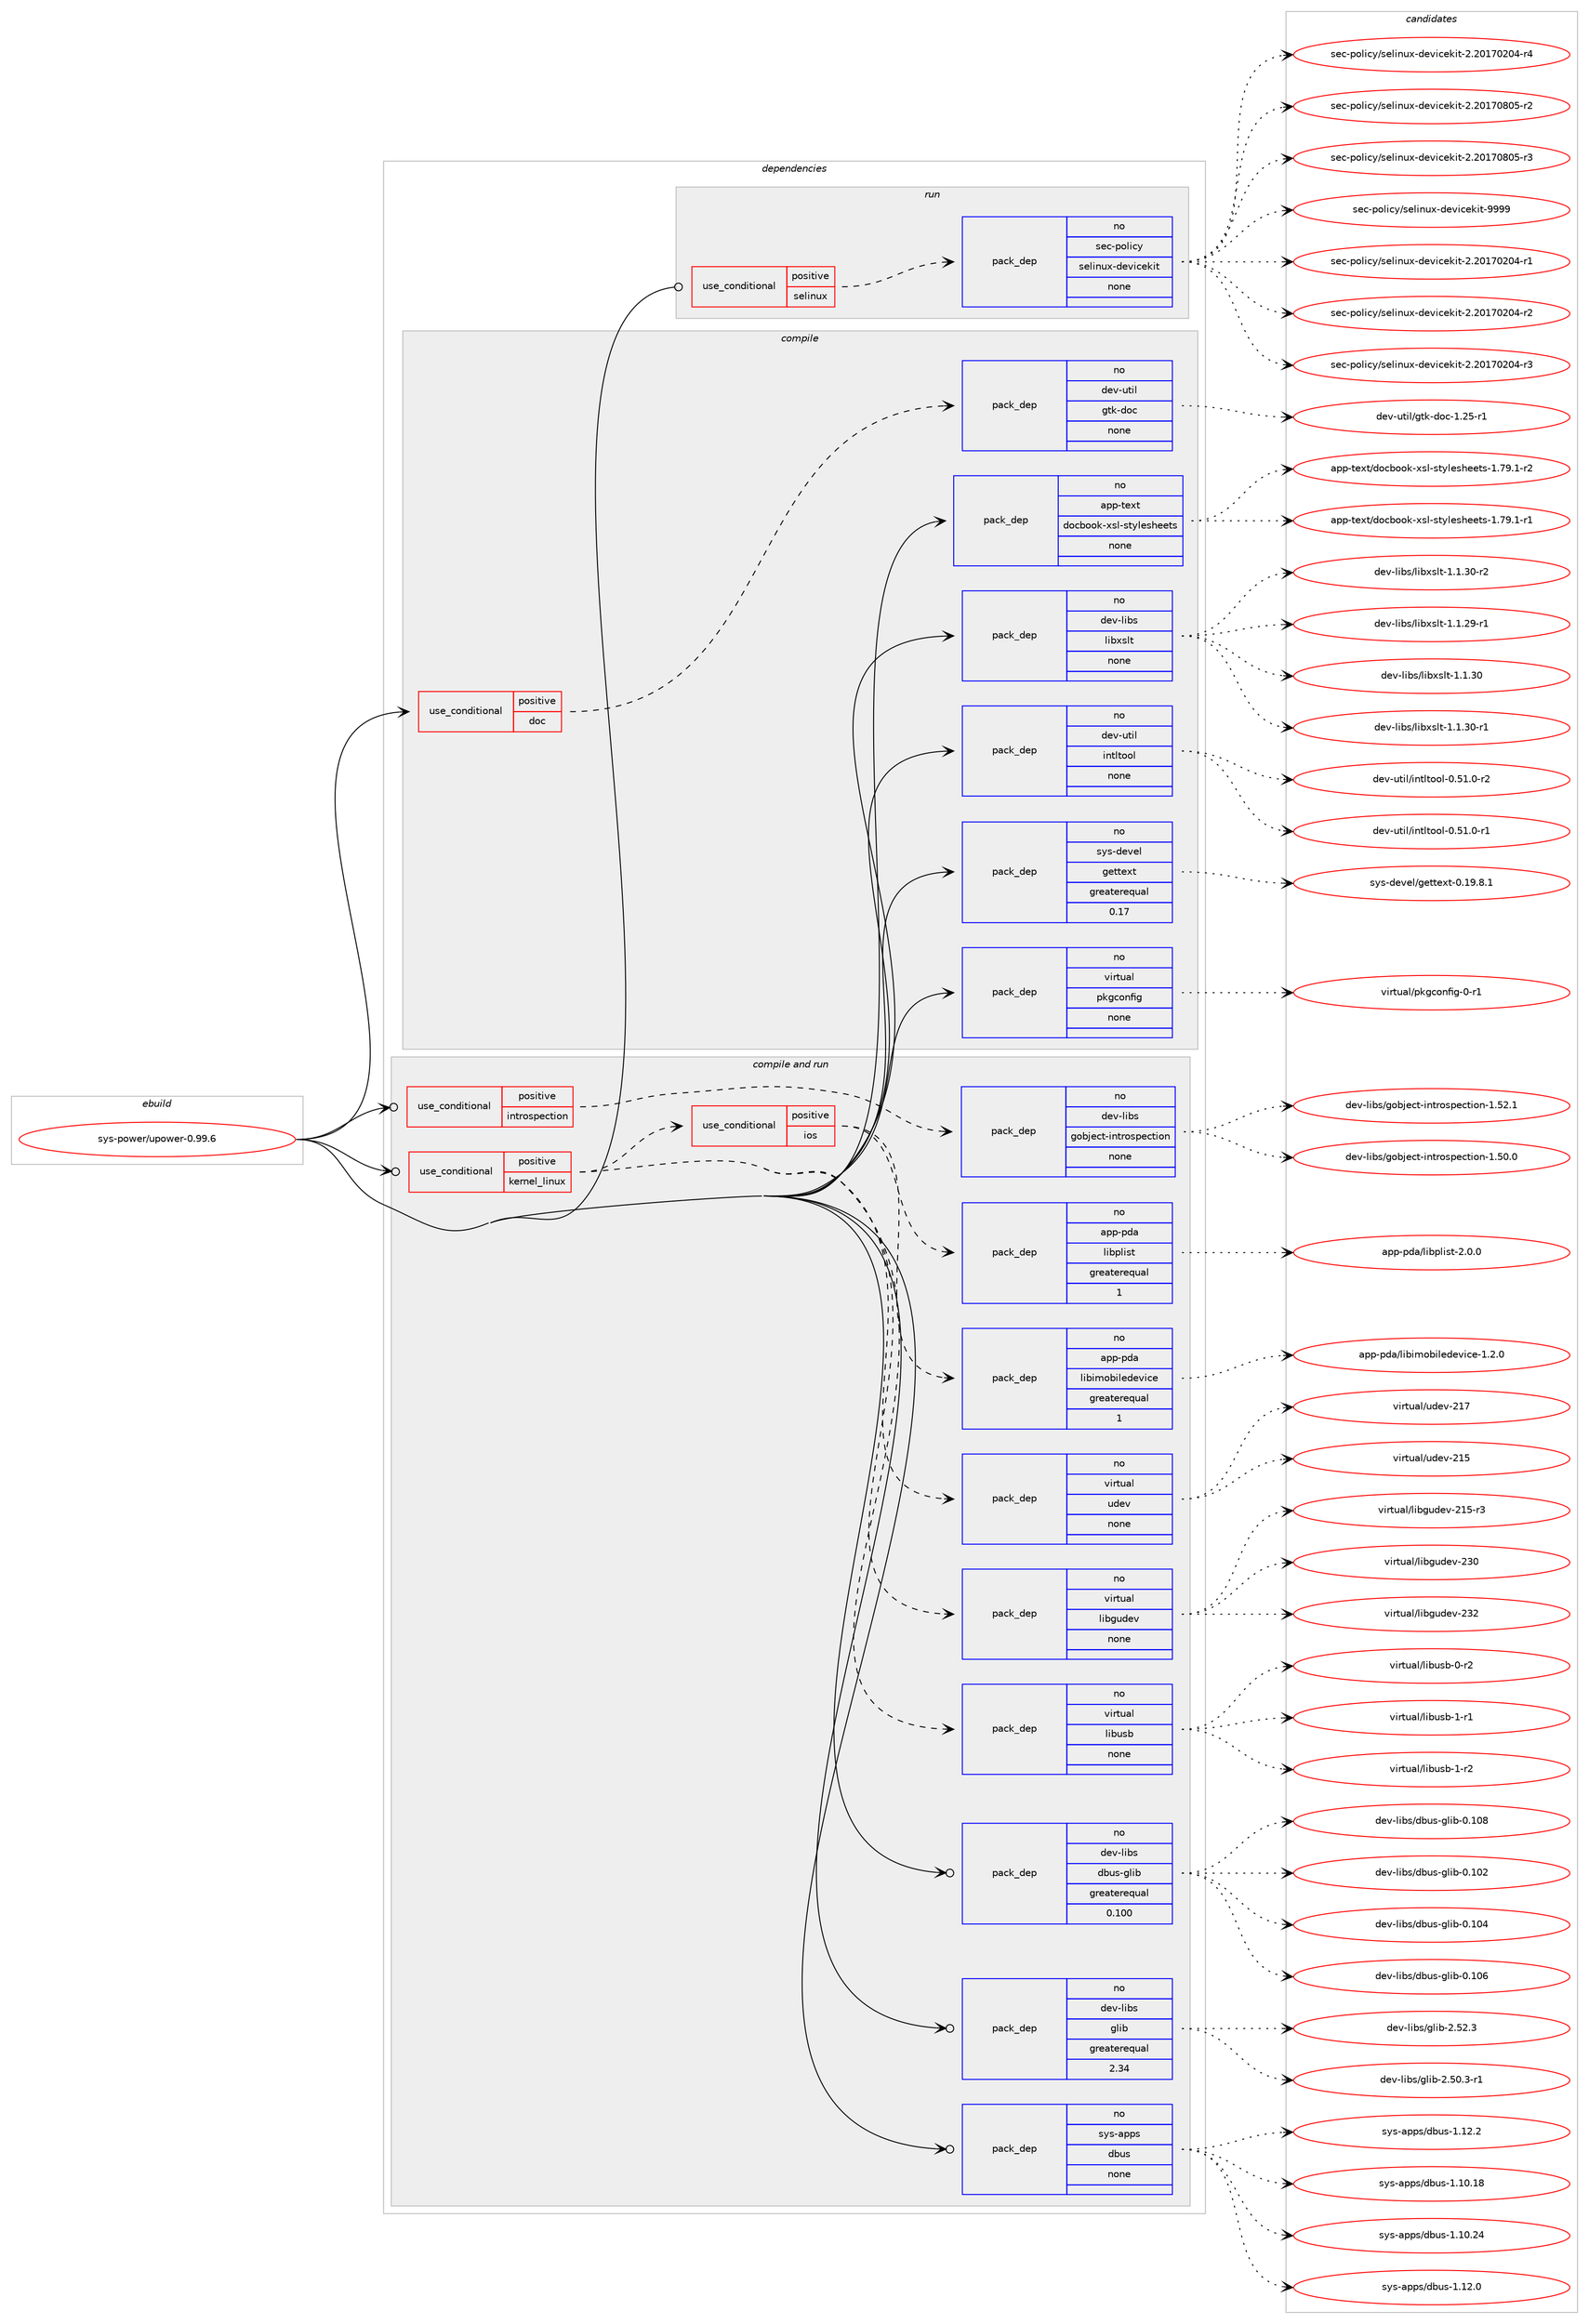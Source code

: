 digraph prolog {

# *************
# Graph options
# *************

newrank=true;
concentrate=true;
compound=true;
graph [rankdir=LR,fontname=Helvetica,fontsize=10,ranksep=1.5];#, ranksep=2.5, nodesep=0.2];
edge  [arrowhead=vee];
node  [fontname=Helvetica,fontsize=10];

# **********
# The ebuild
# **********

subgraph cluster_leftcol {
color=gray;
rank=same;
label=<<i>ebuild</i>>;
id [label="sys-power/upower-0.99.6", color=red, width=4, href="../sys-power/upower-0.99.6.svg"];
}

# ****************
# The dependencies
# ****************

subgraph cluster_midcol {
color=gray;
label=<<i>dependencies</i>>;
subgraph cluster_compile {
fillcolor="#eeeeee";
style=filled;
label=<<i>compile</i>>;
subgraph cond290 {
dependency3867 [label=<<TABLE BORDER="0" CELLBORDER="1" CELLSPACING="0" CELLPADDING="4"><TR><TD ROWSPAN="3" CELLPADDING="10">use_conditional</TD></TR><TR><TD>positive</TD></TR><TR><TD>doc</TD></TR></TABLE>>, shape=none, color=red];
subgraph pack3571 {
dependency3868 [label=<<TABLE BORDER="0" CELLBORDER="1" CELLSPACING="0" CELLPADDING="4" WIDTH="220"><TR><TD ROWSPAN="6" CELLPADDING="30">pack_dep</TD></TR><TR><TD WIDTH="110">no</TD></TR><TR><TD>dev-util</TD></TR><TR><TD>gtk-doc</TD></TR><TR><TD>none</TD></TR><TR><TD></TD></TR></TABLE>>, shape=none, color=blue];
}
dependency3867:e -> dependency3868:w [weight=20,style="dashed",arrowhead="vee"];
}
id:e -> dependency3867:w [weight=20,style="solid",arrowhead="vee"];
subgraph pack3572 {
dependency3869 [label=<<TABLE BORDER="0" CELLBORDER="1" CELLSPACING="0" CELLPADDING="4" WIDTH="220"><TR><TD ROWSPAN="6" CELLPADDING="30">pack_dep</TD></TR><TR><TD WIDTH="110">no</TD></TR><TR><TD>app-text</TD></TR><TR><TD>docbook-xsl-stylesheets</TD></TR><TR><TD>none</TD></TR><TR><TD></TD></TR></TABLE>>, shape=none, color=blue];
}
id:e -> dependency3869:w [weight=20,style="solid",arrowhead="vee"];
subgraph pack3573 {
dependency3870 [label=<<TABLE BORDER="0" CELLBORDER="1" CELLSPACING="0" CELLPADDING="4" WIDTH="220"><TR><TD ROWSPAN="6" CELLPADDING="30">pack_dep</TD></TR><TR><TD WIDTH="110">no</TD></TR><TR><TD>dev-libs</TD></TR><TR><TD>libxslt</TD></TR><TR><TD>none</TD></TR><TR><TD></TD></TR></TABLE>>, shape=none, color=blue];
}
id:e -> dependency3870:w [weight=20,style="solid",arrowhead="vee"];
subgraph pack3574 {
dependency3871 [label=<<TABLE BORDER="0" CELLBORDER="1" CELLSPACING="0" CELLPADDING="4" WIDTH="220"><TR><TD ROWSPAN="6" CELLPADDING="30">pack_dep</TD></TR><TR><TD WIDTH="110">no</TD></TR><TR><TD>dev-util</TD></TR><TR><TD>intltool</TD></TR><TR><TD>none</TD></TR><TR><TD></TD></TR></TABLE>>, shape=none, color=blue];
}
id:e -> dependency3871:w [weight=20,style="solid",arrowhead="vee"];
subgraph pack3575 {
dependency3872 [label=<<TABLE BORDER="0" CELLBORDER="1" CELLSPACING="0" CELLPADDING="4" WIDTH="220"><TR><TD ROWSPAN="6" CELLPADDING="30">pack_dep</TD></TR><TR><TD WIDTH="110">no</TD></TR><TR><TD>sys-devel</TD></TR><TR><TD>gettext</TD></TR><TR><TD>greaterequal</TD></TR><TR><TD>0.17</TD></TR></TABLE>>, shape=none, color=blue];
}
id:e -> dependency3872:w [weight=20,style="solid",arrowhead="vee"];
subgraph pack3576 {
dependency3873 [label=<<TABLE BORDER="0" CELLBORDER="1" CELLSPACING="0" CELLPADDING="4" WIDTH="220"><TR><TD ROWSPAN="6" CELLPADDING="30">pack_dep</TD></TR><TR><TD WIDTH="110">no</TD></TR><TR><TD>virtual</TD></TR><TR><TD>pkgconfig</TD></TR><TR><TD>none</TD></TR><TR><TD></TD></TR></TABLE>>, shape=none, color=blue];
}
id:e -> dependency3873:w [weight=20,style="solid",arrowhead="vee"];
}
subgraph cluster_compileandrun {
fillcolor="#eeeeee";
style=filled;
label=<<i>compile and run</i>>;
subgraph cond291 {
dependency3874 [label=<<TABLE BORDER="0" CELLBORDER="1" CELLSPACING="0" CELLPADDING="4"><TR><TD ROWSPAN="3" CELLPADDING="10">use_conditional</TD></TR><TR><TD>positive</TD></TR><TR><TD>introspection</TD></TR></TABLE>>, shape=none, color=red];
subgraph pack3577 {
dependency3875 [label=<<TABLE BORDER="0" CELLBORDER="1" CELLSPACING="0" CELLPADDING="4" WIDTH="220"><TR><TD ROWSPAN="6" CELLPADDING="30">pack_dep</TD></TR><TR><TD WIDTH="110">no</TD></TR><TR><TD>dev-libs</TD></TR><TR><TD>gobject-introspection</TD></TR><TR><TD>none</TD></TR><TR><TD></TD></TR></TABLE>>, shape=none, color=blue];
}
dependency3874:e -> dependency3875:w [weight=20,style="dashed",arrowhead="vee"];
}
id:e -> dependency3874:w [weight=20,style="solid",arrowhead="odotvee"];
subgraph cond292 {
dependency3876 [label=<<TABLE BORDER="0" CELLBORDER="1" CELLSPACING="0" CELLPADDING="4"><TR><TD ROWSPAN="3" CELLPADDING="10">use_conditional</TD></TR><TR><TD>positive</TD></TR><TR><TD>kernel_linux</TD></TR></TABLE>>, shape=none, color=red];
subgraph pack3578 {
dependency3877 [label=<<TABLE BORDER="0" CELLBORDER="1" CELLSPACING="0" CELLPADDING="4" WIDTH="220"><TR><TD ROWSPAN="6" CELLPADDING="30">pack_dep</TD></TR><TR><TD WIDTH="110">no</TD></TR><TR><TD>virtual</TD></TR><TR><TD>libusb</TD></TR><TR><TD>none</TD></TR><TR><TD></TD></TR></TABLE>>, shape=none, color=blue];
}
dependency3876:e -> dependency3877:w [weight=20,style="dashed",arrowhead="vee"];
subgraph pack3579 {
dependency3878 [label=<<TABLE BORDER="0" CELLBORDER="1" CELLSPACING="0" CELLPADDING="4" WIDTH="220"><TR><TD ROWSPAN="6" CELLPADDING="30">pack_dep</TD></TR><TR><TD WIDTH="110">no</TD></TR><TR><TD>virtual</TD></TR><TR><TD>libgudev</TD></TR><TR><TD>none</TD></TR><TR><TD></TD></TR></TABLE>>, shape=none, color=blue];
}
dependency3876:e -> dependency3878:w [weight=20,style="dashed",arrowhead="vee"];
subgraph pack3580 {
dependency3879 [label=<<TABLE BORDER="0" CELLBORDER="1" CELLSPACING="0" CELLPADDING="4" WIDTH="220"><TR><TD ROWSPAN="6" CELLPADDING="30">pack_dep</TD></TR><TR><TD WIDTH="110">no</TD></TR><TR><TD>virtual</TD></TR><TR><TD>udev</TD></TR><TR><TD>none</TD></TR><TR><TD></TD></TR></TABLE>>, shape=none, color=blue];
}
dependency3876:e -> dependency3879:w [weight=20,style="dashed",arrowhead="vee"];
subgraph cond293 {
dependency3880 [label=<<TABLE BORDER="0" CELLBORDER="1" CELLSPACING="0" CELLPADDING="4"><TR><TD ROWSPAN="3" CELLPADDING="10">use_conditional</TD></TR><TR><TD>positive</TD></TR><TR><TD>ios</TD></TR></TABLE>>, shape=none, color=red];
subgraph pack3581 {
dependency3881 [label=<<TABLE BORDER="0" CELLBORDER="1" CELLSPACING="0" CELLPADDING="4" WIDTH="220"><TR><TD ROWSPAN="6" CELLPADDING="30">pack_dep</TD></TR><TR><TD WIDTH="110">no</TD></TR><TR><TD>app-pda</TD></TR><TR><TD>libimobiledevice</TD></TR><TR><TD>greaterequal</TD></TR><TR><TD>1</TD></TR></TABLE>>, shape=none, color=blue];
}
dependency3880:e -> dependency3881:w [weight=20,style="dashed",arrowhead="vee"];
subgraph pack3582 {
dependency3882 [label=<<TABLE BORDER="0" CELLBORDER="1" CELLSPACING="0" CELLPADDING="4" WIDTH="220"><TR><TD ROWSPAN="6" CELLPADDING="30">pack_dep</TD></TR><TR><TD WIDTH="110">no</TD></TR><TR><TD>app-pda</TD></TR><TR><TD>libplist</TD></TR><TR><TD>greaterequal</TD></TR><TR><TD>1</TD></TR></TABLE>>, shape=none, color=blue];
}
dependency3880:e -> dependency3882:w [weight=20,style="dashed",arrowhead="vee"];
}
dependency3876:e -> dependency3880:w [weight=20,style="dashed",arrowhead="vee"];
}
id:e -> dependency3876:w [weight=20,style="solid",arrowhead="odotvee"];
subgraph pack3583 {
dependency3883 [label=<<TABLE BORDER="0" CELLBORDER="1" CELLSPACING="0" CELLPADDING="4" WIDTH="220"><TR><TD ROWSPAN="6" CELLPADDING="30">pack_dep</TD></TR><TR><TD WIDTH="110">no</TD></TR><TR><TD>dev-libs</TD></TR><TR><TD>dbus-glib</TD></TR><TR><TD>greaterequal</TD></TR><TR><TD>0.100</TD></TR></TABLE>>, shape=none, color=blue];
}
id:e -> dependency3883:w [weight=20,style="solid",arrowhead="odotvee"];
subgraph pack3584 {
dependency3884 [label=<<TABLE BORDER="0" CELLBORDER="1" CELLSPACING="0" CELLPADDING="4" WIDTH="220"><TR><TD ROWSPAN="6" CELLPADDING="30">pack_dep</TD></TR><TR><TD WIDTH="110">no</TD></TR><TR><TD>dev-libs</TD></TR><TR><TD>glib</TD></TR><TR><TD>greaterequal</TD></TR><TR><TD>2.34</TD></TR></TABLE>>, shape=none, color=blue];
}
id:e -> dependency3884:w [weight=20,style="solid",arrowhead="odotvee"];
subgraph pack3585 {
dependency3885 [label=<<TABLE BORDER="0" CELLBORDER="1" CELLSPACING="0" CELLPADDING="4" WIDTH="220"><TR><TD ROWSPAN="6" CELLPADDING="30">pack_dep</TD></TR><TR><TD WIDTH="110">no</TD></TR><TR><TD>sys-apps</TD></TR><TR><TD>dbus</TD></TR><TR><TD>none</TD></TR><TR><TD></TD></TR></TABLE>>, shape=none, color=blue];
}
id:e -> dependency3885:w [weight=20,style="solid",arrowhead="odotvee"];
}
subgraph cluster_run {
fillcolor="#eeeeee";
style=filled;
label=<<i>run</i>>;
subgraph cond294 {
dependency3886 [label=<<TABLE BORDER="0" CELLBORDER="1" CELLSPACING="0" CELLPADDING="4"><TR><TD ROWSPAN="3" CELLPADDING="10">use_conditional</TD></TR><TR><TD>positive</TD></TR><TR><TD>selinux</TD></TR></TABLE>>, shape=none, color=red];
subgraph pack3586 {
dependency3887 [label=<<TABLE BORDER="0" CELLBORDER="1" CELLSPACING="0" CELLPADDING="4" WIDTH="220"><TR><TD ROWSPAN="6" CELLPADDING="30">pack_dep</TD></TR><TR><TD WIDTH="110">no</TD></TR><TR><TD>sec-policy</TD></TR><TR><TD>selinux-devicekit</TD></TR><TR><TD>none</TD></TR><TR><TD></TD></TR></TABLE>>, shape=none, color=blue];
}
dependency3886:e -> dependency3887:w [weight=20,style="dashed",arrowhead="vee"];
}
id:e -> dependency3886:w [weight=20,style="solid",arrowhead="odot"];
}
}

# **************
# The candidates
# **************

subgraph cluster_choices {
rank=same;
color=gray;
label=<<i>candidates</i>>;

subgraph choice3571 {
color=black;
nodesep=1;
choice1001011184511711610510847103116107451001119945494650534511449 [label="dev-util/gtk-doc-1.25-r1", color=red, width=4,href="../dev-util/gtk-doc-1.25-r1.svg"];
dependency3868:e -> choice1001011184511711610510847103116107451001119945494650534511449:w [style=dotted,weight="100"];
}
subgraph choice3572 {
color=black;
nodesep=1;
choice97112112451161011201164710011199981111111074512011510845115116121108101115104101101116115454946555746494511449 [label="app-text/docbook-xsl-stylesheets-1.79.1-r1", color=red, width=4,href="../app-text/docbook-xsl-stylesheets-1.79.1-r1.svg"];
choice97112112451161011201164710011199981111111074512011510845115116121108101115104101101116115454946555746494511450 [label="app-text/docbook-xsl-stylesheets-1.79.1-r2", color=red, width=4,href="../app-text/docbook-xsl-stylesheets-1.79.1-r2.svg"];
dependency3869:e -> choice97112112451161011201164710011199981111111074512011510845115116121108101115104101101116115454946555746494511449:w [style=dotted,weight="100"];
dependency3869:e -> choice97112112451161011201164710011199981111111074512011510845115116121108101115104101101116115454946555746494511450:w [style=dotted,weight="100"];
}
subgraph choice3573 {
color=black;
nodesep=1;
choice10010111845108105981154710810598120115108116454946494650574511449 [label="dev-libs/libxslt-1.1.29-r1", color=red, width=4,href="../dev-libs/libxslt-1.1.29-r1.svg"];
choice1001011184510810598115471081059812011510811645494649465148 [label="dev-libs/libxslt-1.1.30", color=red, width=4,href="../dev-libs/libxslt-1.1.30.svg"];
choice10010111845108105981154710810598120115108116454946494651484511449 [label="dev-libs/libxslt-1.1.30-r1", color=red, width=4,href="../dev-libs/libxslt-1.1.30-r1.svg"];
choice10010111845108105981154710810598120115108116454946494651484511450 [label="dev-libs/libxslt-1.1.30-r2", color=red, width=4,href="../dev-libs/libxslt-1.1.30-r2.svg"];
dependency3870:e -> choice10010111845108105981154710810598120115108116454946494650574511449:w [style=dotted,weight="100"];
dependency3870:e -> choice1001011184510810598115471081059812011510811645494649465148:w [style=dotted,weight="100"];
dependency3870:e -> choice10010111845108105981154710810598120115108116454946494651484511449:w [style=dotted,weight="100"];
dependency3870:e -> choice10010111845108105981154710810598120115108116454946494651484511450:w [style=dotted,weight="100"];
}
subgraph choice3574 {
color=black;
nodesep=1;
choice1001011184511711610510847105110116108116111111108454846534946484511449 [label="dev-util/intltool-0.51.0-r1", color=red, width=4,href="../dev-util/intltool-0.51.0-r1.svg"];
choice1001011184511711610510847105110116108116111111108454846534946484511450 [label="dev-util/intltool-0.51.0-r2", color=red, width=4,href="../dev-util/intltool-0.51.0-r2.svg"];
dependency3871:e -> choice1001011184511711610510847105110116108116111111108454846534946484511449:w [style=dotted,weight="100"];
dependency3871:e -> choice1001011184511711610510847105110116108116111111108454846534946484511450:w [style=dotted,weight="100"];
}
subgraph choice3575 {
color=black;
nodesep=1;
choice1151211154510010111810110847103101116116101120116454846495746564649 [label="sys-devel/gettext-0.19.8.1", color=red, width=4,href="../sys-devel/gettext-0.19.8.1.svg"];
dependency3872:e -> choice1151211154510010111810110847103101116116101120116454846495746564649:w [style=dotted,weight="100"];
}
subgraph choice3576 {
color=black;
nodesep=1;
choice11810511411611797108471121071039911111010210510345484511449 [label="virtual/pkgconfig-0-r1", color=red, width=4,href="../virtual/pkgconfig-0-r1.svg"];
dependency3873:e -> choice11810511411611797108471121071039911111010210510345484511449:w [style=dotted,weight="100"];
}
subgraph choice3577 {
color=black;
nodesep=1;
choice1001011184510810598115471031119810610199116451051101161141111151121019911610511111045494653484648 [label="dev-libs/gobject-introspection-1.50.0", color=red, width=4,href="../dev-libs/gobject-introspection-1.50.0.svg"];
choice1001011184510810598115471031119810610199116451051101161141111151121019911610511111045494653504649 [label="dev-libs/gobject-introspection-1.52.1", color=red, width=4,href="../dev-libs/gobject-introspection-1.52.1.svg"];
dependency3875:e -> choice1001011184510810598115471031119810610199116451051101161141111151121019911610511111045494653484648:w [style=dotted,weight="100"];
dependency3875:e -> choice1001011184510810598115471031119810610199116451051101161141111151121019911610511111045494653504649:w [style=dotted,weight="100"];
}
subgraph choice3578 {
color=black;
nodesep=1;
choice1181051141161179710847108105981171159845484511450 [label="virtual/libusb-0-r2", color=red, width=4,href="../virtual/libusb-0-r2.svg"];
choice1181051141161179710847108105981171159845494511449 [label="virtual/libusb-1-r1", color=red, width=4,href="../virtual/libusb-1-r1.svg"];
choice1181051141161179710847108105981171159845494511450 [label="virtual/libusb-1-r2", color=red, width=4,href="../virtual/libusb-1-r2.svg"];
dependency3877:e -> choice1181051141161179710847108105981171159845484511450:w [style=dotted,weight="100"];
dependency3877:e -> choice1181051141161179710847108105981171159845494511449:w [style=dotted,weight="100"];
dependency3877:e -> choice1181051141161179710847108105981171159845494511450:w [style=dotted,weight="100"];
}
subgraph choice3579 {
color=black;
nodesep=1;
choice118105114116117971084710810598103117100101118455049534511451 [label="virtual/libgudev-215-r3", color=red, width=4,href="../virtual/libgudev-215-r3.svg"];
choice11810511411611797108471081059810311710010111845505148 [label="virtual/libgudev-230", color=red, width=4,href="../virtual/libgudev-230.svg"];
choice11810511411611797108471081059810311710010111845505150 [label="virtual/libgudev-232", color=red, width=4,href="../virtual/libgudev-232.svg"];
dependency3878:e -> choice118105114116117971084710810598103117100101118455049534511451:w [style=dotted,weight="100"];
dependency3878:e -> choice11810511411611797108471081059810311710010111845505148:w [style=dotted,weight="100"];
dependency3878:e -> choice11810511411611797108471081059810311710010111845505150:w [style=dotted,weight="100"];
}
subgraph choice3580 {
color=black;
nodesep=1;
choice118105114116117971084711710010111845504953 [label="virtual/udev-215", color=red, width=4,href="../virtual/udev-215.svg"];
choice118105114116117971084711710010111845504955 [label="virtual/udev-217", color=red, width=4,href="../virtual/udev-217.svg"];
dependency3879:e -> choice118105114116117971084711710010111845504953:w [style=dotted,weight="100"];
dependency3879:e -> choice118105114116117971084711710010111845504955:w [style=dotted,weight="100"];
}
subgraph choice3581 {
color=black;
nodesep=1;
choice97112112451121009747108105981051091119810510810110010111810599101454946504648 [label="app-pda/libimobiledevice-1.2.0", color=red, width=4,href="../app-pda/libimobiledevice-1.2.0.svg"];
dependency3881:e -> choice97112112451121009747108105981051091119810510810110010111810599101454946504648:w [style=dotted,weight="100"];
}
subgraph choice3582 {
color=black;
nodesep=1;
choice9711211245112100974710810598112108105115116455046484648 [label="app-pda/libplist-2.0.0", color=red, width=4,href="../app-pda/libplist-2.0.0.svg"];
dependency3882:e -> choice9711211245112100974710810598112108105115116455046484648:w [style=dotted,weight="100"];
}
subgraph choice3583 {
color=black;
nodesep=1;
choice100101118451081059811547100981171154510310810598454846494850 [label="dev-libs/dbus-glib-0.102", color=red, width=4,href="../dev-libs/dbus-glib-0.102.svg"];
choice100101118451081059811547100981171154510310810598454846494852 [label="dev-libs/dbus-glib-0.104", color=red, width=4,href="../dev-libs/dbus-glib-0.104.svg"];
choice100101118451081059811547100981171154510310810598454846494854 [label="dev-libs/dbus-glib-0.106", color=red, width=4,href="../dev-libs/dbus-glib-0.106.svg"];
choice100101118451081059811547100981171154510310810598454846494856 [label="dev-libs/dbus-glib-0.108", color=red, width=4,href="../dev-libs/dbus-glib-0.108.svg"];
dependency3883:e -> choice100101118451081059811547100981171154510310810598454846494850:w [style=dotted,weight="100"];
dependency3883:e -> choice100101118451081059811547100981171154510310810598454846494852:w [style=dotted,weight="100"];
dependency3883:e -> choice100101118451081059811547100981171154510310810598454846494854:w [style=dotted,weight="100"];
dependency3883:e -> choice100101118451081059811547100981171154510310810598454846494856:w [style=dotted,weight="100"];
}
subgraph choice3584 {
color=black;
nodesep=1;
choice10010111845108105981154710310810598455046534846514511449 [label="dev-libs/glib-2.50.3-r1", color=red, width=4,href="../dev-libs/glib-2.50.3-r1.svg"];
choice1001011184510810598115471031081059845504653504651 [label="dev-libs/glib-2.52.3", color=red, width=4,href="../dev-libs/glib-2.52.3.svg"];
dependency3884:e -> choice10010111845108105981154710310810598455046534846514511449:w [style=dotted,weight="100"];
dependency3884:e -> choice1001011184510810598115471031081059845504653504651:w [style=dotted,weight="100"];
}
subgraph choice3585 {
color=black;
nodesep=1;
choice115121115459711211211547100981171154549464948464956 [label="sys-apps/dbus-1.10.18", color=red, width=4,href="../sys-apps/dbus-1.10.18.svg"];
choice115121115459711211211547100981171154549464948465052 [label="sys-apps/dbus-1.10.24", color=red, width=4,href="../sys-apps/dbus-1.10.24.svg"];
choice1151211154597112112115471009811711545494649504648 [label="sys-apps/dbus-1.12.0", color=red, width=4,href="../sys-apps/dbus-1.12.0.svg"];
choice1151211154597112112115471009811711545494649504650 [label="sys-apps/dbus-1.12.2", color=red, width=4,href="../sys-apps/dbus-1.12.2.svg"];
dependency3885:e -> choice115121115459711211211547100981171154549464948464956:w [style=dotted,weight="100"];
dependency3885:e -> choice115121115459711211211547100981171154549464948465052:w [style=dotted,weight="100"];
dependency3885:e -> choice1151211154597112112115471009811711545494649504648:w [style=dotted,weight="100"];
dependency3885:e -> choice1151211154597112112115471009811711545494649504650:w [style=dotted,weight="100"];
}
subgraph choice3586 {
color=black;
nodesep=1;
choice11510199451121111081059912147115101108105110117120451001011181059910110710511645504650484955485048524511449 [label="sec-policy/selinux-devicekit-2.20170204-r1", color=red, width=4,href="../sec-policy/selinux-devicekit-2.20170204-r1.svg"];
choice11510199451121111081059912147115101108105110117120451001011181059910110710511645504650484955485048524511450 [label="sec-policy/selinux-devicekit-2.20170204-r2", color=red, width=4,href="../sec-policy/selinux-devicekit-2.20170204-r2.svg"];
choice11510199451121111081059912147115101108105110117120451001011181059910110710511645504650484955485048524511451 [label="sec-policy/selinux-devicekit-2.20170204-r3", color=red, width=4,href="../sec-policy/selinux-devicekit-2.20170204-r3.svg"];
choice11510199451121111081059912147115101108105110117120451001011181059910110710511645504650484955485048524511452 [label="sec-policy/selinux-devicekit-2.20170204-r4", color=red, width=4,href="../sec-policy/selinux-devicekit-2.20170204-r4.svg"];
choice11510199451121111081059912147115101108105110117120451001011181059910110710511645504650484955485648534511450 [label="sec-policy/selinux-devicekit-2.20170805-r2", color=red, width=4,href="../sec-policy/selinux-devicekit-2.20170805-r2.svg"];
choice11510199451121111081059912147115101108105110117120451001011181059910110710511645504650484955485648534511451 [label="sec-policy/selinux-devicekit-2.20170805-r3", color=red, width=4,href="../sec-policy/selinux-devicekit-2.20170805-r3.svg"];
choice1151019945112111108105991214711510110810511011712045100101118105991011071051164557575757 [label="sec-policy/selinux-devicekit-9999", color=red, width=4,href="../sec-policy/selinux-devicekit-9999.svg"];
dependency3887:e -> choice11510199451121111081059912147115101108105110117120451001011181059910110710511645504650484955485048524511449:w [style=dotted,weight="100"];
dependency3887:e -> choice11510199451121111081059912147115101108105110117120451001011181059910110710511645504650484955485048524511450:w [style=dotted,weight="100"];
dependency3887:e -> choice11510199451121111081059912147115101108105110117120451001011181059910110710511645504650484955485048524511451:w [style=dotted,weight="100"];
dependency3887:e -> choice11510199451121111081059912147115101108105110117120451001011181059910110710511645504650484955485048524511452:w [style=dotted,weight="100"];
dependency3887:e -> choice11510199451121111081059912147115101108105110117120451001011181059910110710511645504650484955485648534511450:w [style=dotted,weight="100"];
dependency3887:e -> choice11510199451121111081059912147115101108105110117120451001011181059910110710511645504650484955485648534511451:w [style=dotted,weight="100"];
dependency3887:e -> choice1151019945112111108105991214711510110810511011712045100101118105991011071051164557575757:w [style=dotted,weight="100"];
}
}

}
